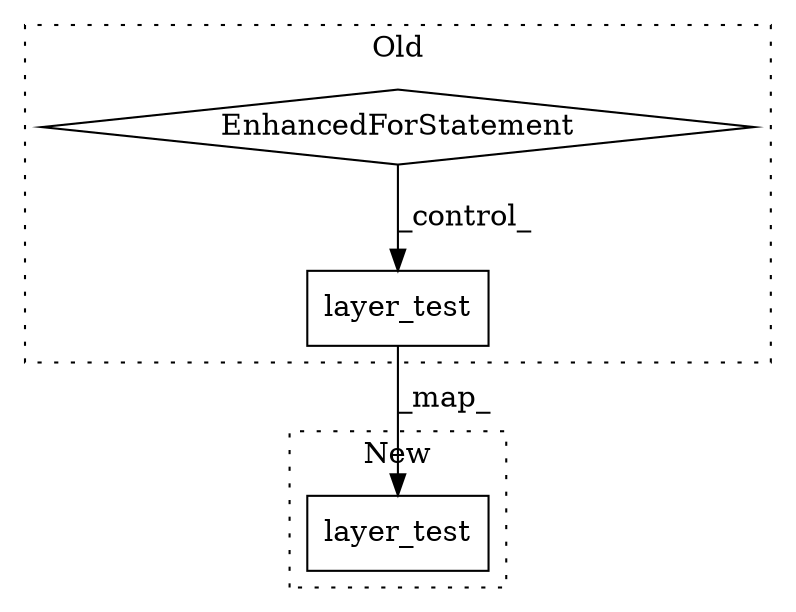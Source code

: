 digraph G {
subgraph cluster0 {
1 [label="layer_test" a="32" s="1398,1487" l="11,2" shape="box"];
3 [label="EnhancedForStatement" a="70" s="1280,1388" l="53,2" shape="diamond"];
label = "Old";
style="dotted";
}
subgraph cluster1 {
2 [label="layer_test" a="32" s="1296,1413" l="11,2" shape="box"];
label = "New";
style="dotted";
}
1 -> 2 [label="_map_"];
3 -> 1 [label="_control_"];
}